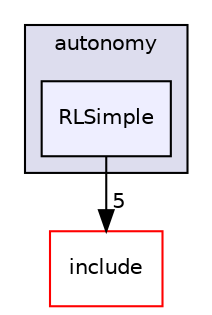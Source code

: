 digraph "/root/scrimmage/scrimmage/src/plugins/autonomy/RLSimple" {
  compound=true
  node [ fontsize="10", fontname="Helvetica"];
  edge [ labelfontsize="10", labelfontname="Helvetica"];
  subgraph clusterdir_9a5cd39d655c6343ef9bc0ff48b9632e {
    graph [ bgcolor="#ddddee", pencolor="black", label="autonomy" fontname="Helvetica", fontsize="10", URL="dir_9a5cd39d655c6343ef9bc0ff48b9632e.html"]
  dir_0b4db75c834a206b156f890dd23eaa65 [shape=box, label="RLSimple", style="filled", fillcolor="#eeeeff", pencolor="black", URL="dir_0b4db75c834a206b156f890dd23eaa65.html"];
  }
  dir_d44c64559bbebec7f509842c48db8b23 [shape=box label="include" fillcolor="white" style="filled" color="red" URL="dir_d44c64559bbebec7f509842c48db8b23.html"];
  dir_0b4db75c834a206b156f890dd23eaa65->dir_d44c64559bbebec7f509842c48db8b23 [headlabel="5", labeldistance=1.5 headhref="dir_000182_000004.html"];
}
